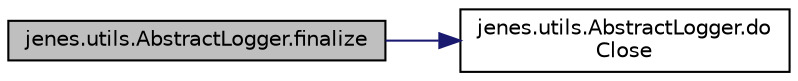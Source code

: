 digraph "jenes.utils.AbstractLogger.finalize"
{
  edge [fontname="Helvetica",fontsize="10",labelfontname="Helvetica",labelfontsize="10"];
  node [fontname="Helvetica",fontsize="10",shape=record];
  rankdir="LR";
  Node1 [label="jenes.utils.AbstractLogger.finalize",height=0.2,width=0.4,color="black", fillcolor="grey75", style="filled" fontcolor="black"];
  Node1 -> Node2 [color="midnightblue",fontsize="10",style="solid",fontname="Helvetica"];
  Node2 [label="jenes.utils.AbstractLogger.do\lClose",height=0.2,width=0.4,color="black", fillcolor="white", style="filled",URL="$classjenes_1_1utils_1_1_abstract_logger.html#a5253672b3f3f81287db2fc604ca921a9"];
}
